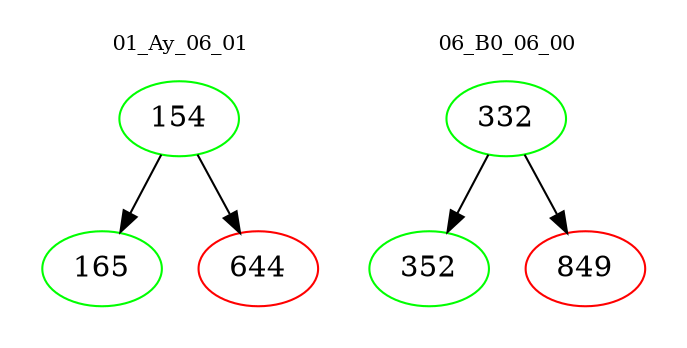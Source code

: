 digraph{
subgraph cluster_0 {
color = white
label = "01_Ay_06_01";
fontsize=10;
T0_154 [label="154", color="green"]
T0_154 -> T0_165 [color="black"]
T0_165 [label="165", color="green"]
T0_154 -> T0_644 [color="black"]
T0_644 [label="644", color="red"]
}
subgraph cluster_1 {
color = white
label = "06_B0_06_00";
fontsize=10;
T1_332 [label="332", color="green"]
T1_332 -> T1_352 [color="black"]
T1_352 [label="352", color="green"]
T1_332 -> T1_849 [color="black"]
T1_849 [label="849", color="red"]
}
}
